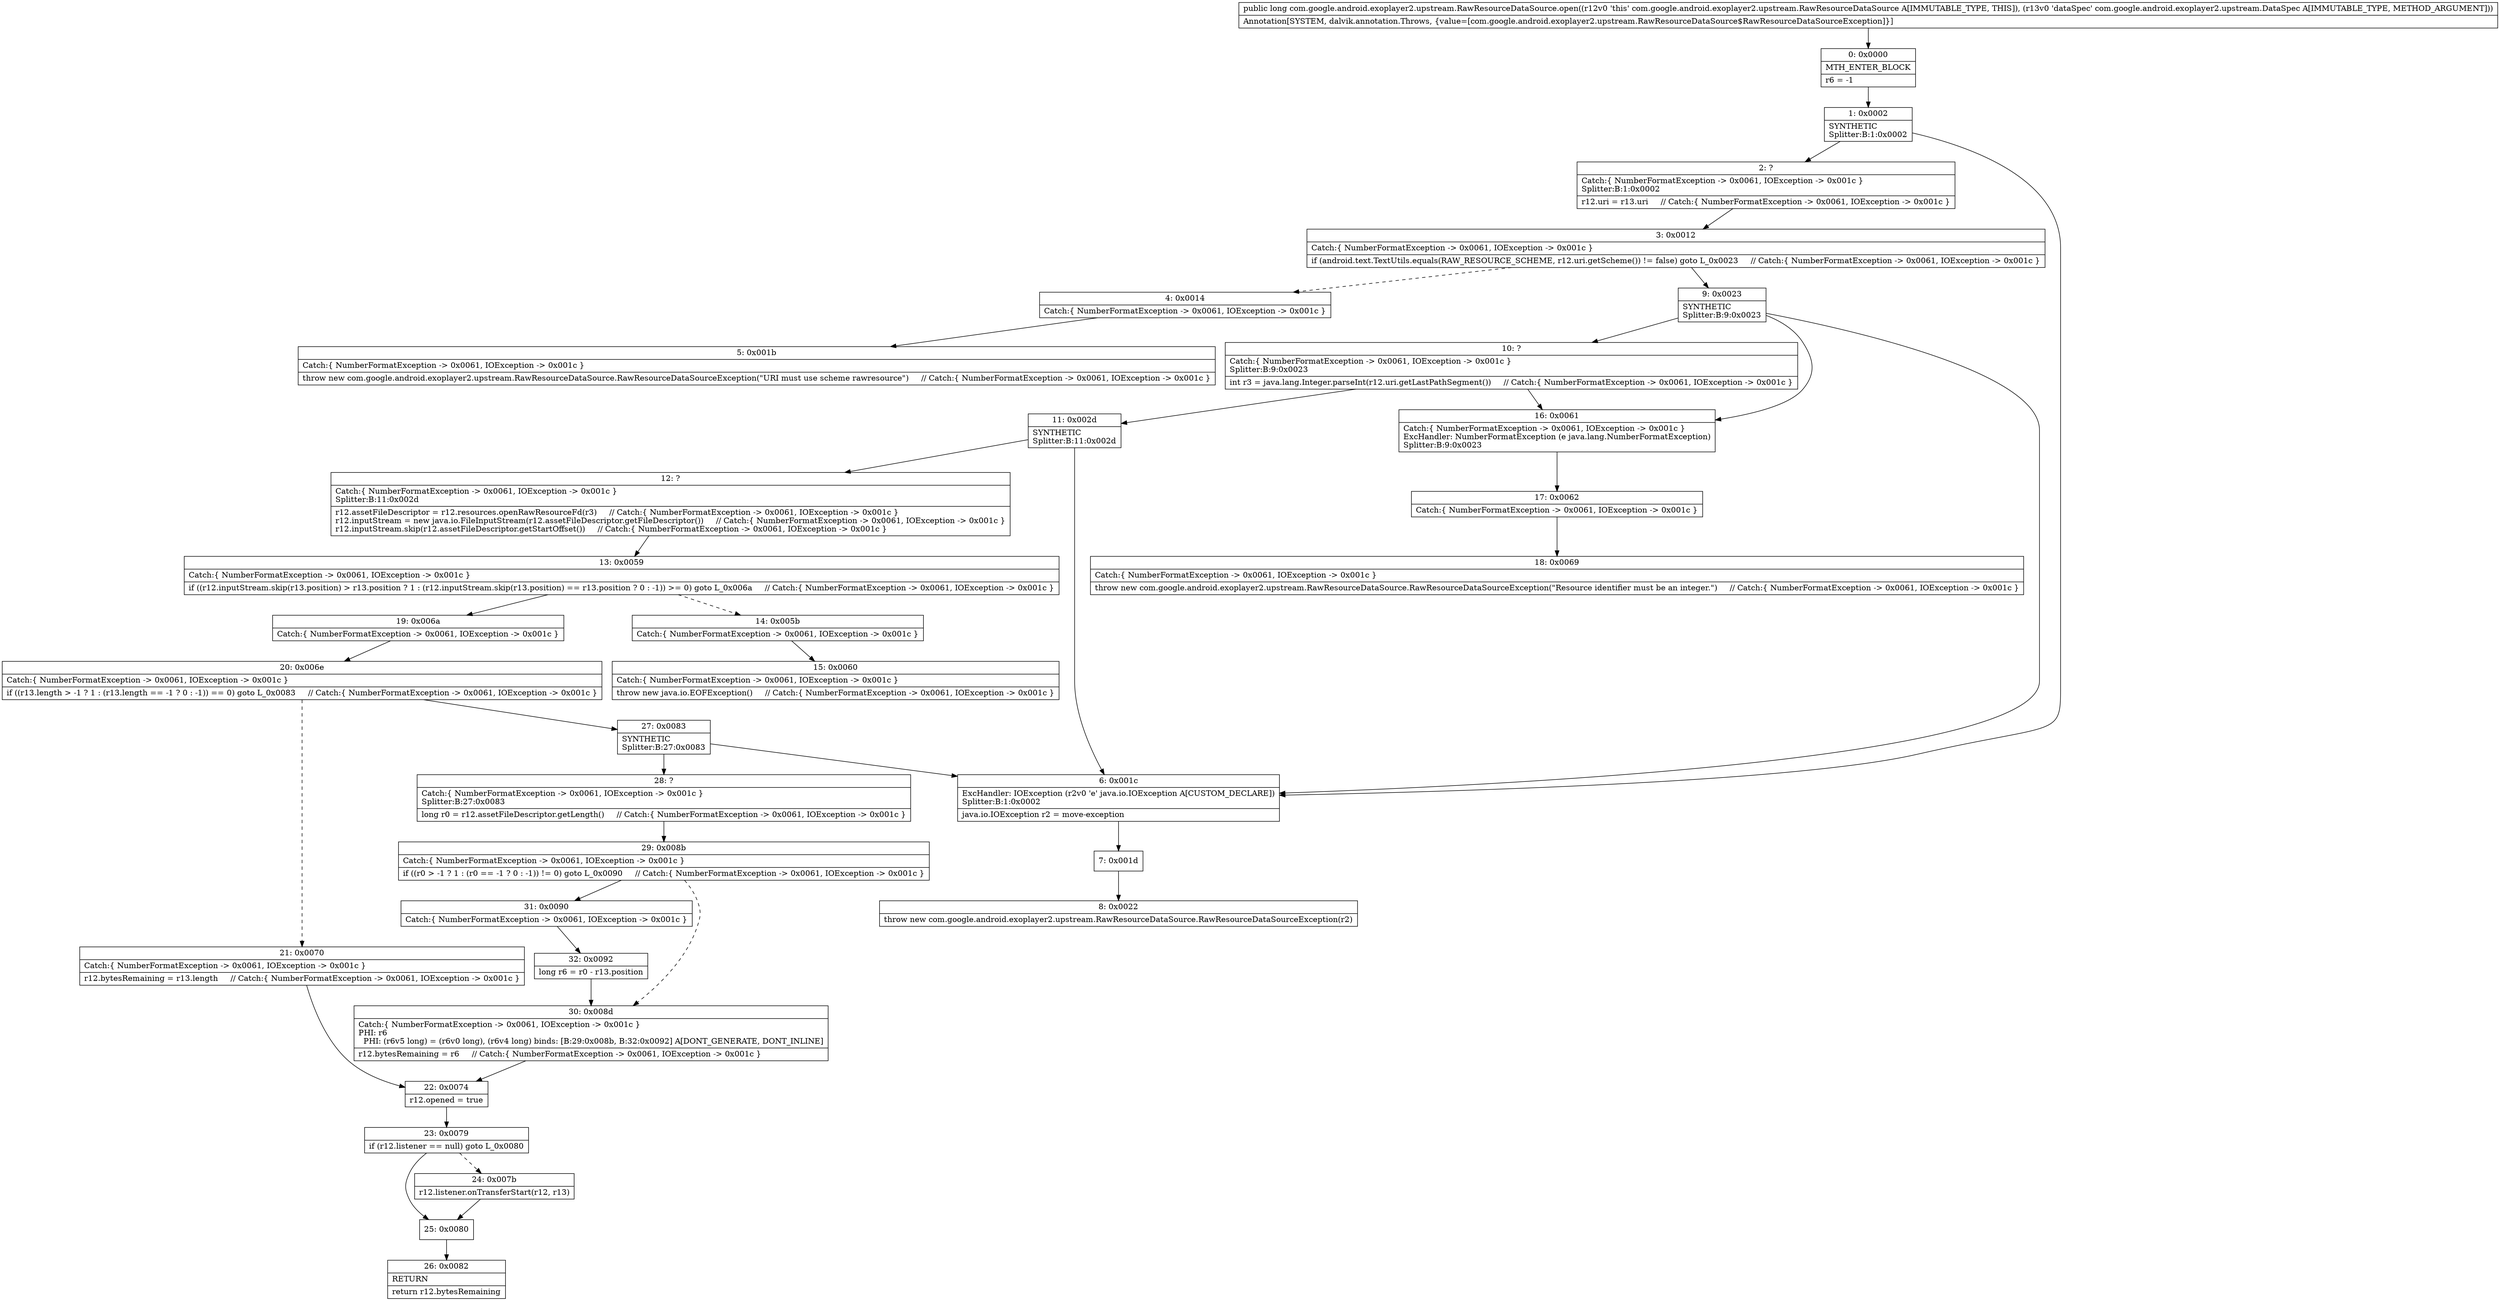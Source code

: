 digraph "CFG forcom.google.android.exoplayer2.upstream.RawResourceDataSource.open(Lcom\/google\/android\/exoplayer2\/upstream\/DataSpec;)J" {
Node_0 [shape=record,label="{0\:\ 0x0000|MTH_ENTER_BLOCK\l|r6 = \-1\l}"];
Node_1 [shape=record,label="{1\:\ 0x0002|SYNTHETIC\lSplitter:B:1:0x0002\l}"];
Node_2 [shape=record,label="{2\:\ ?|Catch:\{ NumberFormatException \-\> 0x0061, IOException \-\> 0x001c \}\lSplitter:B:1:0x0002\l|r12.uri = r13.uri     \/\/ Catch:\{ NumberFormatException \-\> 0x0061, IOException \-\> 0x001c \}\l}"];
Node_3 [shape=record,label="{3\:\ 0x0012|Catch:\{ NumberFormatException \-\> 0x0061, IOException \-\> 0x001c \}\l|if (android.text.TextUtils.equals(RAW_RESOURCE_SCHEME, r12.uri.getScheme()) != false) goto L_0x0023     \/\/ Catch:\{ NumberFormatException \-\> 0x0061, IOException \-\> 0x001c \}\l}"];
Node_4 [shape=record,label="{4\:\ 0x0014|Catch:\{ NumberFormatException \-\> 0x0061, IOException \-\> 0x001c \}\l}"];
Node_5 [shape=record,label="{5\:\ 0x001b|Catch:\{ NumberFormatException \-\> 0x0061, IOException \-\> 0x001c \}\l|throw new com.google.android.exoplayer2.upstream.RawResourceDataSource.RawResourceDataSourceException(\"URI must use scheme rawresource\")     \/\/ Catch:\{ NumberFormatException \-\> 0x0061, IOException \-\> 0x001c \}\l}"];
Node_6 [shape=record,label="{6\:\ 0x001c|ExcHandler: IOException (r2v0 'e' java.io.IOException A[CUSTOM_DECLARE])\lSplitter:B:1:0x0002\l|java.io.IOException r2 = move\-exception\l}"];
Node_7 [shape=record,label="{7\:\ 0x001d}"];
Node_8 [shape=record,label="{8\:\ 0x0022|throw new com.google.android.exoplayer2.upstream.RawResourceDataSource.RawResourceDataSourceException(r2)\l}"];
Node_9 [shape=record,label="{9\:\ 0x0023|SYNTHETIC\lSplitter:B:9:0x0023\l}"];
Node_10 [shape=record,label="{10\:\ ?|Catch:\{ NumberFormatException \-\> 0x0061, IOException \-\> 0x001c \}\lSplitter:B:9:0x0023\l|int r3 = java.lang.Integer.parseInt(r12.uri.getLastPathSegment())     \/\/ Catch:\{ NumberFormatException \-\> 0x0061, IOException \-\> 0x001c \}\l}"];
Node_11 [shape=record,label="{11\:\ 0x002d|SYNTHETIC\lSplitter:B:11:0x002d\l}"];
Node_12 [shape=record,label="{12\:\ ?|Catch:\{ NumberFormatException \-\> 0x0061, IOException \-\> 0x001c \}\lSplitter:B:11:0x002d\l|r12.assetFileDescriptor = r12.resources.openRawResourceFd(r3)     \/\/ Catch:\{ NumberFormatException \-\> 0x0061, IOException \-\> 0x001c \}\lr12.inputStream = new java.io.FileInputStream(r12.assetFileDescriptor.getFileDescriptor())     \/\/ Catch:\{ NumberFormatException \-\> 0x0061, IOException \-\> 0x001c \}\lr12.inputStream.skip(r12.assetFileDescriptor.getStartOffset())     \/\/ Catch:\{ NumberFormatException \-\> 0x0061, IOException \-\> 0x001c \}\l}"];
Node_13 [shape=record,label="{13\:\ 0x0059|Catch:\{ NumberFormatException \-\> 0x0061, IOException \-\> 0x001c \}\l|if ((r12.inputStream.skip(r13.position) \> r13.position ? 1 : (r12.inputStream.skip(r13.position) == r13.position ? 0 : \-1)) \>= 0) goto L_0x006a     \/\/ Catch:\{ NumberFormatException \-\> 0x0061, IOException \-\> 0x001c \}\l}"];
Node_14 [shape=record,label="{14\:\ 0x005b|Catch:\{ NumberFormatException \-\> 0x0061, IOException \-\> 0x001c \}\l}"];
Node_15 [shape=record,label="{15\:\ 0x0060|Catch:\{ NumberFormatException \-\> 0x0061, IOException \-\> 0x001c \}\l|throw new java.io.EOFException()     \/\/ Catch:\{ NumberFormatException \-\> 0x0061, IOException \-\> 0x001c \}\l}"];
Node_16 [shape=record,label="{16\:\ 0x0061|Catch:\{ NumberFormatException \-\> 0x0061, IOException \-\> 0x001c \}\lExcHandler: NumberFormatException (e java.lang.NumberFormatException)\lSplitter:B:9:0x0023\l}"];
Node_17 [shape=record,label="{17\:\ 0x0062|Catch:\{ NumberFormatException \-\> 0x0061, IOException \-\> 0x001c \}\l}"];
Node_18 [shape=record,label="{18\:\ 0x0069|Catch:\{ NumberFormatException \-\> 0x0061, IOException \-\> 0x001c \}\l|throw new com.google.android.exoplayer2.upstream.RawResourceDataSource.RawResourceDataSourceException(\"Resource identifier must be an integer.\")     \/\/ Catch:\{ NumberFormatException \-\> 0x0061, IOException \-\> 0x001c \}\l}"];
Node_19 [shape=record,label="{19\:\ 0x006a|Catch:\{ NumberFormatException \-\> 0x0061, IOException \-\> 0x001c \}\l}"];
Node_20 [shape=record,label="{20\:\ 0x006e|Catch:\{ NumberFormatException \-\> 0x0061, IOException \-\> 0x001c \}\l|if ((r13.length \> \-1 ? 1 : (r13.length == \-1 ? 0 : \-1)) == 0) goto L_0x0083     \/\/ Catch:\{ NumberFormatException \-\> 0x0061, IOException \-\> 0x001c \}\l}"];
Node_21 [shape=record,label="{21\:\ 0x0070|Catch:\{ NumberFormatException \-\> 0x0061, IOException \-\> 0x001c \}\l|r12.bytesRemaining = r13.length     \/\/ Catch:\{ NumberFormatException \-\> 0x0061, IOException \-\> 0x001c \}\l}"];
Node_22 [shape=record,label="{22\:\ 0x0074|r12.opened = true\l}"];
Node_23 [shape=record,label="{23\:\ 0x0079|if (r12.listener == null) goto L_0x0080\l}"];
Node_24 [shape=record,label="{24\:\ 0x007b|r12.listener.onTransferStart(r12, r13)\l}"];
Node_25 [shape=record,label="{25\:\ 0x0080}"];
Node_26 [shape=record,label="{26\:\ 0x0082|RETURN\l|return r12.bytesRemaining\l}"];
Node_27 [shape=record,label="{27\:\ 0x0083|SYNTHETIC\lSplitter:B:27:0x0083\l}"];
Node_28 [shape=record,label="{28\:\ ?|Catch:\{ NumberFormatException \-\> 0x0061, IOException \-\> 0x001c \}\lSplitter:B:27:0x0083\l|long r0 = r12.assetFileDescriptor.getLength()     \/\/ Catch:\{ NumberFormatException \-\> 0x0061, IOException \-\> 0x001c \}\l}"];
Node_29 [shape=record,label="{29\:\ 0x008b|Catch:\{ NumberFormatException \-\> 0x0061, IOException \-\> 0x001c \}\l|if ((r0 \> \-1 ? 1 : (r0 == \-1 ? 0 : \-1)) != 0) goto L_0x0090     \/\/ Catch:\{ NumberFormatException \-\> 0x0061, IOException \-\> 0x001c \}\l}"];
Node_30 [shape=record,label="{30\:\ 0x008d|Catch:\{ NumberFormatException \-\> 0x0061, IOException \-\> 0x001c \}\lPHI: r6 \l  PHI: (r6v5 long) = (r6v0 long), (r6v4 long) binds: [B:29:0x008b, B:32:0x0092] A[DONT_GENERATE, DONT_INLINE]\l|r12.bytesRemaining = r6     \/\/ Catch:\{ NumberFormatException \-\> 0x0061, IOException \-\> 0x001c \}\l}"];
Node_31 [shape=record,label="{31\:\ 0x0090|Catch:\{ NumberFormatException \-\> 0x0061, IOException \-\> 0x001c \}\l}"];
Node_32 [shape=record,label="{32\:\ 0x0092|long r6 = r0 \- r13.position\l}"];
MethodNode[shape=record,label="{public long com.google.android.exoplayer2.upstream.RawResourceDataSource.open((r12v0 'this' com.google.android.exoplayer2.upstream.RawResourceDataSource A[IMMUTABLE_TYPE, THIS]), (r13v0 'dataSpec' com.google.android.exoplayer2.upstream.DataSpec A[IMMUTABLE_TYPE, METHOD_ARGUMENT]))  | Annotation[SYSTEM, dalvik.annotation.Throws, \{value=[com.google.android.exoplayer2.upstream.RawResourceDataSource$RawResourceDataSourceException]\}]\l}"];
MethodNode -> Node_0;
Node_0 -> Node_1;
Node_1 -> Node_2;
Node_1 -> Node_6;
Node_2 -> Node_3;
Node_3 -> Node_4[style=dashed];
Node_3 -> Node_9;
Node_4 -> Node_5;
Node_6 -> Node_7;
Node_7 -> Node_8;
Node_9 -> Node_10;
Node_9 -> Node_16;
Node_9 -> Node_6;
Node_10 -> Node_16;
Node_10 -> Node_11;
Node_11 -> Node_12;
Node_11 -> Node_6;
Node_12 -> Node_13;
Node_13 -> Node_14[style=dashed];
Node_13 -> Node_19;
Node_14 -> Node_15;
Node_16 -> Node_17;
Node_17 -> Node_18;
Node_19 -> Node_20;
Node_20 -> Node_21[style=dashed];
Node_20 -> Node_27;
Node_21 -> Node_22;
Node_22 -> Node_23;
Node_23 -> Node_24[style=dashed];
Node_23 -> Node_25;
Node_24 -> Node_25;
Node_25 -> Node_26;
Node_27 -> Node_28;
Node_27 -> Node_6;
Node_28 -> Node_29;
Node_29 -> Node_30[style=dashed];
Node_29 -> Node_31;
Node_30 -> Node_22;
Node_31 -> Node_32;
Node_32 -> Node_30;
}

